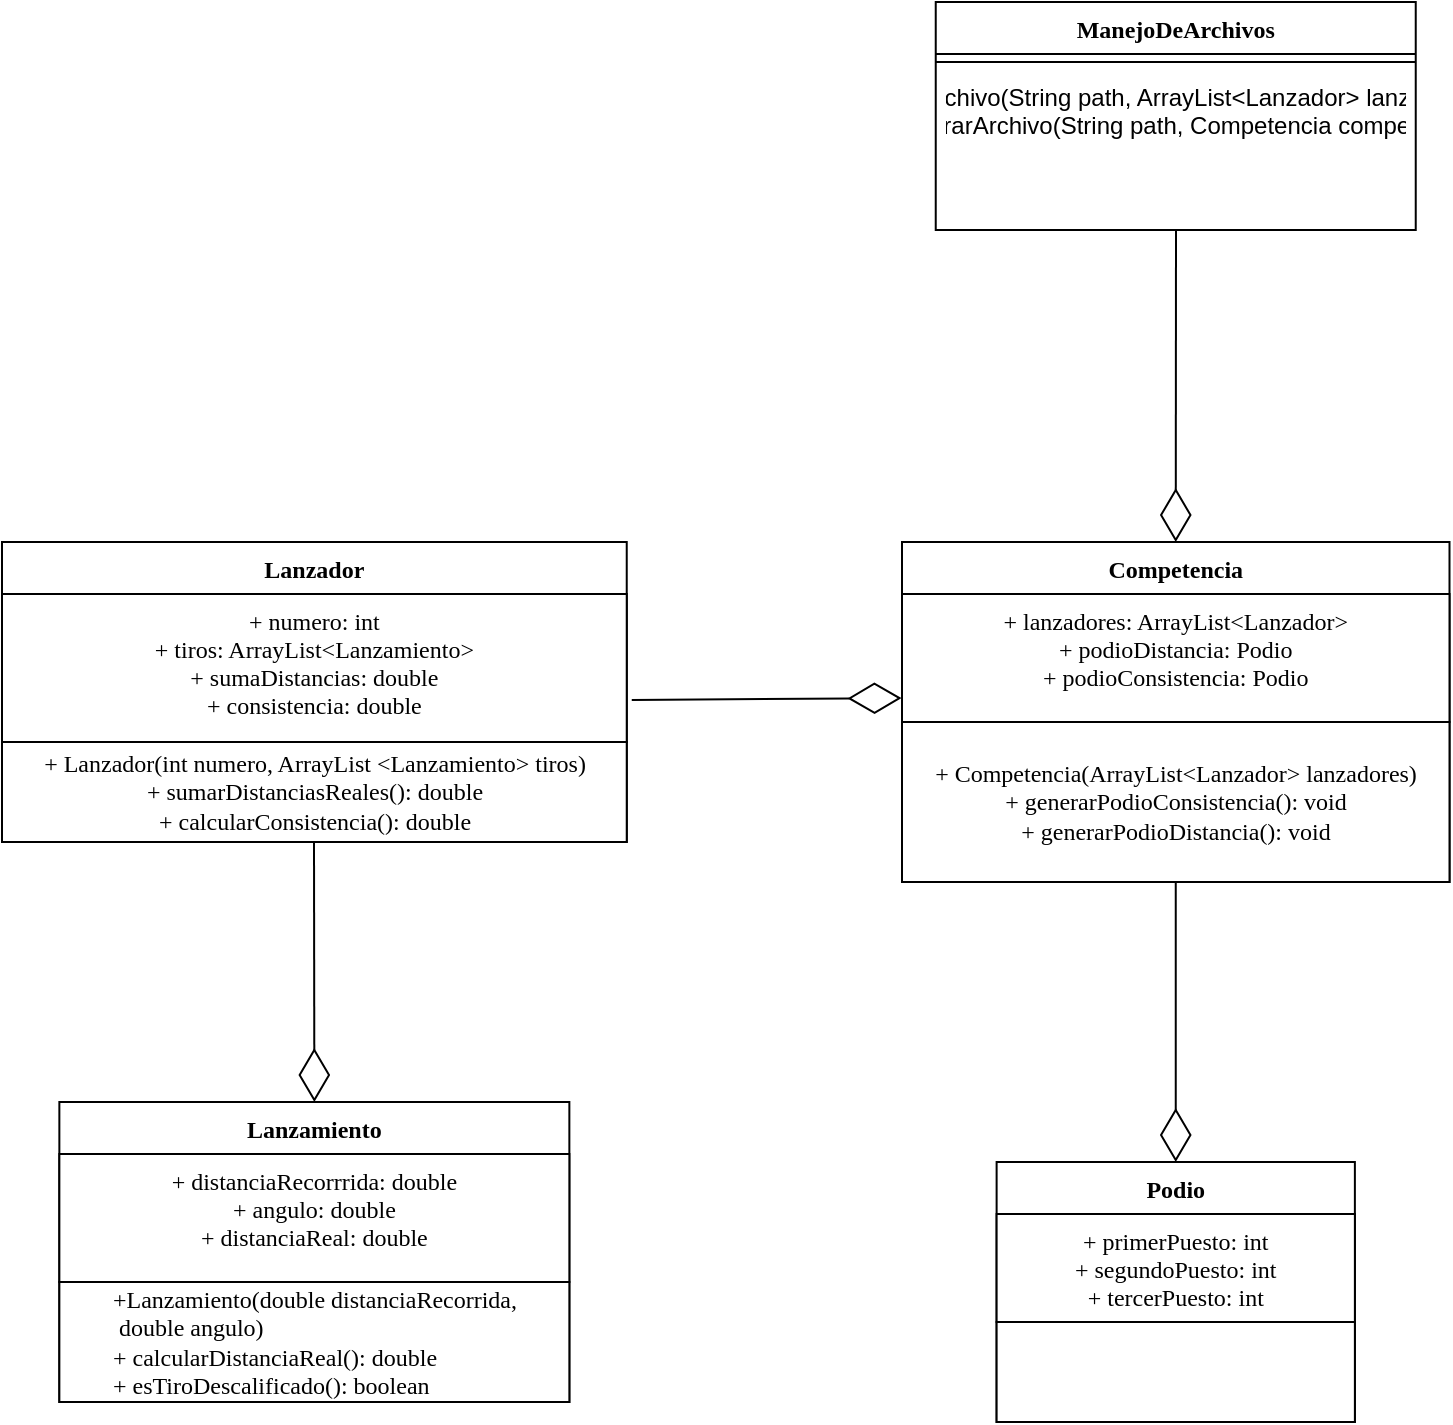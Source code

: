 <mxfile version="13.1.1" type="device"><diagram id="C5RBs43oDa-KdzZeNtuy" name="Page-1"><mxGraphModel dx="868" dy="433" grid="1" gridSize="10" guides="1" tooltips="1" connect="1" arrows="1" fold="1" page="1" pageScale="1" pageWidth="827" pageHeight="1169" math="0" shadow="0"><root><mxCell id="WIyWlLk6GJQsqaUBKTNV-0"/><mxCell id="WIyWlLk6GJQsqaUBKTNV-1" parent="WIyWlLk6GJQsqaUBKTNV-0"/><mxCell id="dhitOAN0b6jAO4Rujdqe-2" value="" style="endArrow=diamondThin;endFill=0;endSize=24;html=1;exitX=1.008;exitY=0.716;exitDx=0;exitDy=0;entryX=-0.001;entryY=0.813;entryDx=0;entryDy=0;entryPerimeter=0;exitPerimeter=0;" parent="WIyWlLk6GJQsqaUBKTNV-1" source="dhitOAN0b6jAO4Rujdqe-8" target="hUPpqh2FTZjvoGUBf3AM-19" edge="1"><mxGeometry width="160" relative="1" as="geometry"><mxPoint x="218.32" y="372" as="sourcePoint"/><mxPoint x="484.32" y="430" as="targetPoint"/></mxGeometry></mxCell><mxCell id="dhitOAN0b6jAO4Rujdqe-3" value="" style="endArrow=diamondThin;endFill=0;endSize=24;html=1;entryX=0.5;entryY=0;entryDx=0;entryDy=0;" parent="WIyWlLk6GJQsqaUBKTNV-1" target="dhitOAN0b6jAO4Rujdqe-10" edge="1"><mxGeometry width="160" relative="1" as="geometry"><mxPoint x="208" y="520" as="sourcePoint"/><mxPoint x="462.7" y="303" as="targetPoint"/></mxGeometry></mxCell><mxCell id="dhitOAN0b6jAO4Rujdqe-4" value="3...N" style="text;html=1;align=center;verticalAlign=middle;resizable=0;points=[];autosize=1;" parent="WIyWlLk6GJQsqaUBKTNV-1" vertex="1"><mxGeometry x="225.7" y="390" width="40" height="20" as="geometry"/></mxCell><mxCell id="dhitOAN0b6jAO4Rujdqe-18" value="" style="endArrow=diamondThin;endFill=0;endSize=24;html=1;exitX=0.5;exitY=1;exitDx=0;exitDy=0;entryX=0.5;entryY=0;entryDx=0;entryDy=0;" parent="WIyWlLk6GJQsqaUBKTNV-1" edge="1" target="wYGrB10tb7mcDv-9prrD-0" source="4CBLAt-kYy6L9D50-mOn-1"><mxGeometry width="160" relative="1" as="geometry"><mxPoint x="606.32" y="345" as="sourcePoint"/><mxPoint x="611.32" y="200" as="targetPoint"/></mxGeometry></mxCell><mxCell id="hUPpqh2FTZjvoGUBf3AM-18" value="Competencia" style="swimlane;fontStyle=1;align=center;verticalAlign=top;childLayout=stackLayout;horizontal=1;startSize=26;horizontalStack=0;resizeParent=1;resizeParentMax=0;resizeLast=0;collapsible=1;marginBottom=0;fontFamily=Tahoma;strokeColor=#000000;" parent="WIyWlLk6GJQsqaUBKTNV-1" vertex="1"><mxGeometry x="502.0" y="370" width="273.75" height="170" as="geometry"/></mxCell><mxCell id="hUPpqh2FTZjvoGUBf3AM-19" value="+ lanzadores: ArrayList&lt;Lanzador&gt;&#10;+ podioDistancia: Podio&#10;+ podioConsistencia: Podio" style="text;strokeColor=#000000;fillColor=#ffffff;align=center;verticalAlign=top;spacingLeft=4;spacingRight=4;overflow=hidden;rotatable=0;points=[[0,0.5],[1,0.5]];portConstraint=eastwest;fontFamily=Tahoma;" parent="hUPpqh2FTZjvoGUBf3AM-18" vertex="1"><mxGeometry y="26" width="273.75" height="64" as="geometry"/></mxCell><mxCell id="4CBLAt-kYy6L9D50-mOn-1" value="&lt;font face=&quot;Tahoma&quot;&gt;+ Competencia(ArrayList&amp;lt;Lanzador&amp;gt; lanzadores)&lt;br&gt;+ generarPodioConsistencia(): void&lt;br&gt;+ generarPodioDistancia(): void&lt;/font&gt;" style="rounded=0;whiteSpace=wrap;html=1;fillColor=#ffffff;align=center;" parent="hUPpqh2FTZjvoGUBf3AM-18" vertex="1"><mxGeometry y="90" width="273.75" height="80" as="geometry"/></mxCell><mxCell id="dhitOAN0b6jAO4Rujdqe-7" value="Lanzador" style="swimlane;fontStyle=1;align=center;verticalAlign=top;childLayout=stackLayout;horizontal=1;startSize=26;horizontalStack=0;resizeParent=1;resizeLast=0;collapsible=1;marginBottom=0;rounded=0;shadow=0;strokeWidth=1;fontFamily=Tahoma;" parent="WIyWlLk6GJQsqaUBKTNV-1" vertex="1"><mxGeometry x="52" y="370" width="312.37" height="150" as="geometry"><mxRectangle x="230" y="140" width="160" height="26" as="alternateBounds"/></mxGeometry></mxCell><mxCell id="dhitOAN0b6jAO4Rujdqe-8" value="+ numero: int&#10;+ tiros: ArrayList&lt;Lanzamiento&gt;&#10;+ sumaDistancias: double&#10;+ consistencia: double" style="text;align=center;verticalAlign=top;spacingLeft=4;spacingRight=4;overflow=hidden;rotatable=0;points=[[0,0.5],[1,0.5]];portConstraint=eastwest;rounded=0;shadow=0;html=0;fontFamily=Tahoma;fillColor=#ffffff;strokeColor=#000000;" parent="dhitOAN0b6jAO4Rujdqe-7" vertex="1"><mxGeometry y="26" width="312.37" height="74" as="geometry"/></mxCell><mxCell id="dhitOAN0b6jAO4Rujdqe-9" value="&lt;font face=&quot;Tahoma&quot;&gt;&lt;span&gt;+ Lanzador(int numero, ArrayList &amp;lt;Lanzamiento&amp;gt; tiros)&lt;br&gt;+ sumarDistanciasReales(): double&lt;/span&gt;&lt;br&gt;&lt;/font&gt;&lt;div&gt;&lt;span&gt;&lt;font face=&quot;Tahoma&quot;&gt;+ calcularConsistencia(): double&lt;/font&gt;&lt;/span&gt;&lt;/div&gt;" style="text;html=1;align=center;verticalAlign=middle;resizable=0;points=[];autosize=1;strokeColor=#000000;fillColor=#ffffff;" parent="dhitOAN0b6jAO4Rujdqe-7" vertex="1"><mxGeometry y="100" width="312.37" height="50" as="geometry"/></mxCell><mxCell id="RZcfo8P9WidPZDmNSyDJ-1" value="ManejoDeArchivos" style="swimlane;fontStyle=1;align=center;verticalAlign=top;childLayout=stackLayout;horizontal=1;startSize=26;horizontalStack=0;resizeParent=1;resizeParentMax=0;resizeLast=0;collapsible=1;marginBottom=0;fontFamily=Tahoma;" vertex="1" parent="WIyWlLk6GJQsqaUBKTNV-1"><mxGeometry x="518.87" y="100" width="240" height="114" as="geometry"/></mxCell><mxCell id="RZcfo8P9WidPZDmNSyDJ-3" value="" style="line;strokeWidth=1;fillColor=none;align=left;verticalAlign=middle;spacingTop=-1;spacingLeft=3;spacingRight=3;rotatable=0;labelPosition=right;points=[];portConstraint=eastwest;" vertex="1" parent="RZcfo8P9WidPZDmNSyDJ-1"><mxGeometry y="26" width="240" height="8" as="geometry"/></mxCell><mxCell id="RZcfo8P9WidPZDmNSyDJ-4" value="+ leerArchivo(String path, ArrayList&lt;Lanzador&gt; lanzadores)&#10;+ generarArchivo(String path, Competencia competencia)" style="text;strokeColor=none;fillColor=none;align=center;verticalAlign=top;spacingLeft=4;spacingRight=4;overflow=hidden;rotatable=0;points=[[0,0.5],[1,0.5]];portConstraint=eastwest;" vertex="1" parent="RZcfo8P9WidPZDmNSyDJ-1"><mxGeometry y="34" width="240" height="80" as="geometry"/></mxCell><mxCell id="wYGrB10tb7mcDv-9prrD-0" value="Podio" style="swimlane;fontStyle=1;align=center;verticalAlign=top;childLayout=stackLayout;horizontal=1;startSize=26;horizontalStack=0;resizeParent=1;resizeParentMax=0;resizeLast=0;collapsible=1;marginBottom=0;fontFamily=Tahoma;" parent="WIyWlLk6GJQsqaUBKTNV-1" vertex="1"><mxGeometry x="549.31" y="680" width="179.13" height="130" as="geometry"/></mxCell><mxCell id="wYGrB10tb7mcDv-9prrD-1" value="+ primerPuesto: int&#10;+ segundoPuesto: int&#10;+ tercerPuesto: int" style="text;strokeColor=#000000;fillColor=#ffffff;align=center;verticalAlign=top;spacingLeft=4;spacingRight=4;overflow=hidden;rotatable=0;points=[[0,0.5],[1,0.5]];portConstraint=eastwest;fontFamily=Tahoma;" parent="wYGrB10tb7mcDv-9prrD-0" vertex="1"><mxGeometry y="26" width="179.13" height="54" as="geometry"/></mxCell><mxCell id="wYGrB10tb7mcDv-9prrD-3" value="" style="text;strokeColor=#000000;fillColor=#ffffff;align=center;verticalAlign=top;spacingLeft=4;spacingRight=4;overflow=hidden;rotatable=0;points=[[0,0.5],[1,0.5]];portConstraint=eastwest;fontFamily=Tahoma;" parent="wYGrB10tb7mcDv-9prrD-0" vertex="1"><mxGeometry y="80" width="179.13" height="50" as="geometry"/></mxCell><mxCell id="dhitOAN0b6jAO4Rujdqe-10" value="Lanzamiento" style="swimlane;fontStyle=1;align=center;verticalAlign=top;childLayout=stackLayout;horizontal=1;startSize=26;horizontalStack=0;resizeParent=1;resizeLast=0;collapsible=1;marginBottom=0;rounded=0;shadow=0;strokeWidth=1;fontFamily=Tahoma;" parent="WIyWlLk6GJQsqaUBKTNV-1" vertex="1"><mxGeometry x="80.68" y="650" width="255" height="150" as="geometry"><mxRectangle x="550" y="140" width="160" height="26" as="alternateBounds"/></mxGeometry></mxCell><mxCell id="dhitOAN0b6jAO4Rujdqe-11" value="+ distanciaRecorrrida: double&#10;+ angulo: double&#10;+ distanciaReal: double&#10;" style="text;align=center;verticalAlign=top;spacingLeft=4;spacingRight=4;overflow=hidden;rotatable=0;points=[[0,0.5],[1,0.5]];portConstraint=eastwest;rounded=0;shadow=0;html=0;fontFamily=Tahoma;fillColor=#ffffff;strokeColor=#000000;" parent="dhitOAN0b6jAO4Rujdqe-10" vertex="1"><mxGeometry y="26" width="255" height="64" as="geometry"/></mxCell><mxCell id="dhitOAN0b6jAO4Rujdqe-12" value="&lt;div style=&quot;text-align: left&quot;&gt;&lt;/div&gt;&lt;font face=&quot;Tahoma&quot;&gt;&lt;div style=&quot;text-align: left&quot;&gt;&lt;span&gt;+Lanzamiento(double distanciaRecorrida,&lt;/span&gt;&lt;/div&gt;&lt;div style=&quot;text-align: left&quot;&gt;&lt;span&gt;&amp;nbsp;double angulo)&lt;/span&gt;&lt;/div&gt;&lt;div style=&quot;text-align: left&quot;&gt;&lt;span&gt;+ calcularDistanciaReal(): double&lt;/span&gt;&lt;/div&gt;&lt;div style=&quot;text-align: left&quot;&gt;&lt;span&gt;+&amp;nbsp;&lt;/span&gt;&lt;span&gt;esTiroDescalificado(): boolean&lt;/span&gt;&lt;/div&gt;&lt;/font&gt;" style="text;html=1;align=center;verticalAlign=middle;resizable=0;points=[];autosize=1;fillColor=#ffffff;strokeColor=#000000;" parent="dhitOAN0b6jAO4Rujdqe-10" vertex="1"><mxGeometry y="90" width="255" height="60" as="geometry"/></mxCell><mxCell id="RZcfo8P9WidPZDmNSyDJ-5" value="" style="endArrow=diamondThin;endFill=0;endSize=24;html=1;entryX=0.5;entryY=0;entryDx=0;entryDy=0;" edge="1" parent="WIyWlLk6GJQsqaUBKTNV-1" target="hUPpqh2FTZjvoGUBf3AM-18"><mxGeometry width="160" relative="1" as="geometry"><mxPoint x="639" y="214" as="sourcePoint"/><mxPoint x="641.995" y="354" as="targetPoint"/><Array as="points"/></mxGeometry></mxCell></root></mxGraphModel></diagram></mxfile>